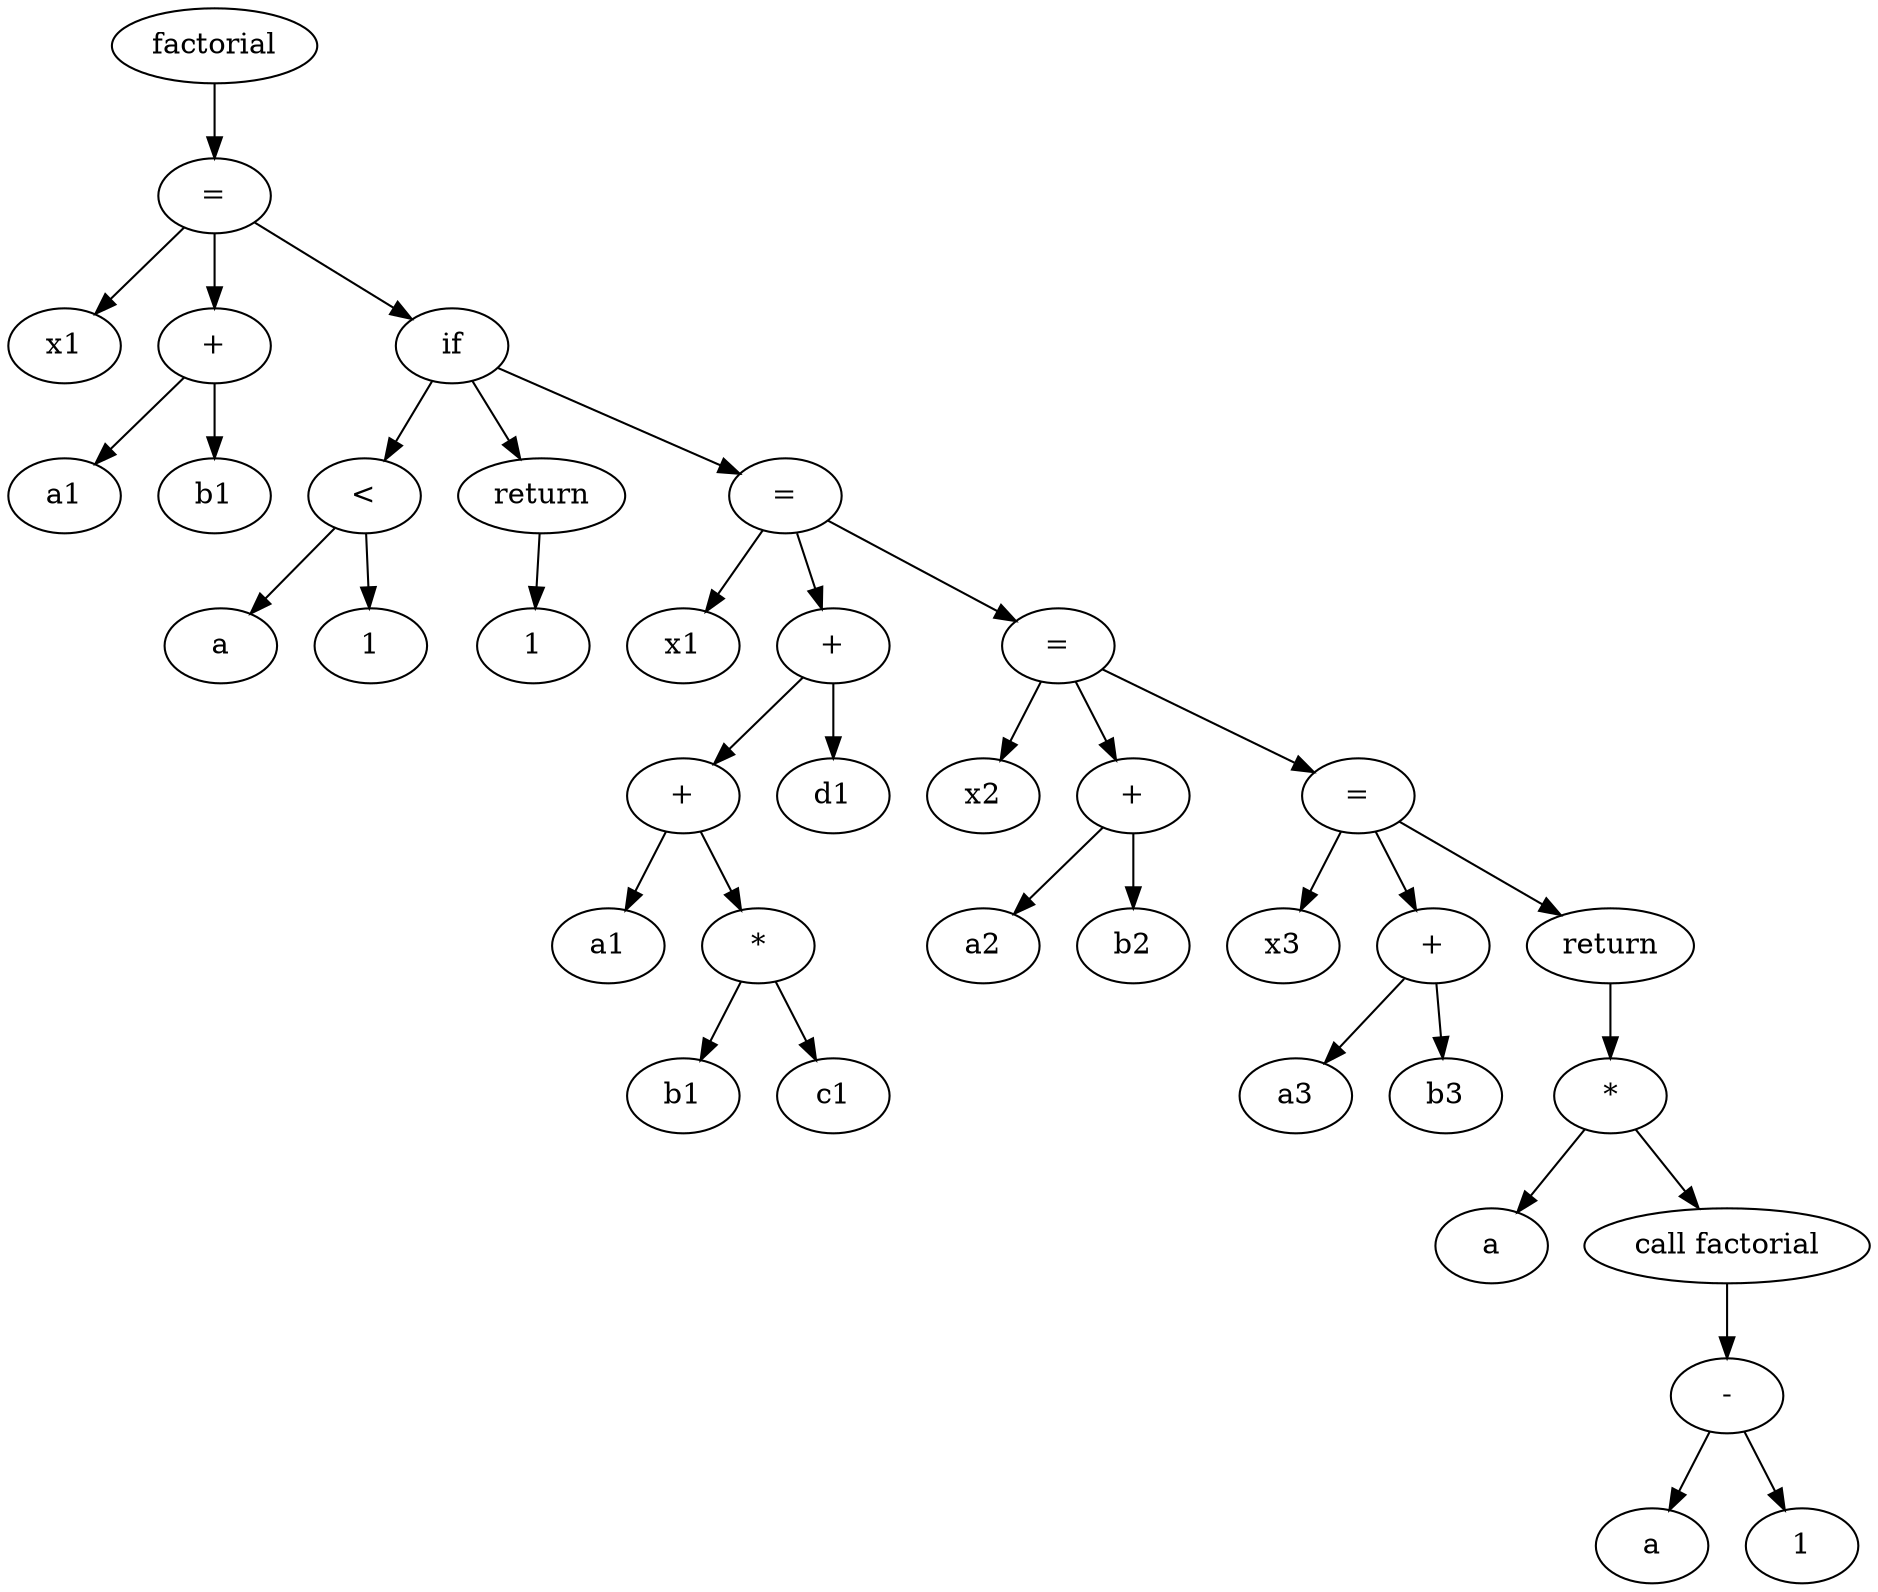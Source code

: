 # Executado assim: ./output2dot.sh 
# https://graphviz.org/doc/info/lang.html
digraph {
  x560faec71410 [label="factorial"];
  x560faec71410 -> x560faec71730
  x560faec71730 [label="="];
  x560faec71730 -> x560faec715f0
  x560faec71730 -> x560faec71670
  x560faec71730 -> x560faec71790
  x560faec715f0 [label="x1"];
  x560faec71670 [label="+"];
  x560faec71670 -> x560faec71650
  x560faec71670 -> x560faec716f0
  x560faec71650 [label="a1"];
  x560faec716f0 [label="b1"];
  x560faec71790 [label="if"];
  x560faec71790 -> x560faec71830
  x560faec71790 -> x560faec718f0
  x560faec71790 -> x560faec71cd0
  x560faec71830 [label="<"];
  x560faec71830 -> x560faec71810
  x560faec71830 -> x560faec718b0
  x560faec71810 [label="a"];
  x560faec718b0 [label="1"];
  x560faec718f0 [label="return"];
  x560faec718f0 -> x560faec71970
  x560faec71970 [label="1"];
  x560faec71cd0 [label="="];
  x560faec71cd0 -> x560faec71a10
  x560faec71cd0 -> x560faec71c10
  x560faec71cd0 -> x560faec71eb0
  x560faec71a10 [label="x1"];
  x560faec71c10 [label="+"];
  x560faec71c10 -> x560faec71a90
  x560faec71c10 -> x560faec71c90
  x560faec71a90 [label="+"];
  x560faec71a90 -> x560faec71a70
  x560faec71a90 -> x560faec71b30
  x560faec71a70 [label="a1"];
  x560faec71b30 [label="*"];
  x560faec71b30 -> x560faec71b10
  x560faec71b30 -> x560faec71bb0
  x560faec71b10 [label="b1"];
  x560faec71bb0 [label="c1"];
  x560faec71c90 [label="d1"];
  x560faec71eb0 [label="="];
  x560faec71eb0 -> x560faec71d70
  x560faec71eb0 -> x560faec71df0
  x560faec71eb0 -> x560faec72090
  x560faec71d70 [label="x2"];
  x560faec71df0 [label="+"];
  x560faec71df0 -> x560faec71dd0
  x560faec71df0 -> x560faec71e70
  x560faec71dd0 [label="a2"];
  x560faec71e70 [label="b2"];
  x560faec72090 [label="="];
  x560faec72090 -> x560faec71f50
  x560faec72090 -> x560faec71fd0
  x560faec72090 -> x560faec720f0
  x560faec71f50 [label="x3"];
  x560faec71fd0 [label="+"];
  x560faec71fd0 -> x560faec71fb0
  x560faec71fd0 -> x560faec72050
  x560faec71fb0 [label="a3"];
  x560faec72050 [label="b3"];
  x560faec720f0 [label="return"];
  x560faec720f0 -> x560faec72190
  x560faec72190 [label="*"];
  x560faec72190 -> x560faec72170
  x560faec72190 -> x560faec72210
  x560faec72170 [label="a"];
  x560faec72210 [label="call factorial"];
  x560faec72210 -> x560faec722d0
  x560faec722d0 [label="-"];
  x560faec722d0 -> x560faec722b0
  x560faec722d0 -> x560faec72350
  x560faec722b0 [label="a"];
  x560faec72350 [label="1"];
}
